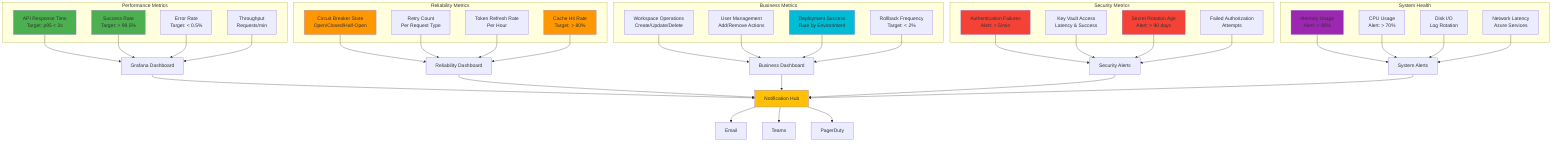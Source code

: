 graph TB
    subgraph "Performance Metrics"
        M1[API Response Time<br/>Target: p95 < 2s]
        M2[Success Rate<br/>Target: > 99.5%]
        M3[Error Rate<br/>Target: < 0.5%]
        M4[Throughput<br/>Requests/min]
    end
    
    subgraph "Reliability Metrics"
        R1[Circuit Breaker State<br/>Open/Closed/Half-Open]
        R2[Retry Count<br/>Per Request Type]
        R3[Token Refresh Rate<br/>Per Hour]
        R4[Cache Hit Rate<br/>Target: > 80%]
    end
    
    subgraph "Security Metrics"
        S1[Authentication Failures<br/>Alert: > 5/min]
        S2[Key Vault Access<br/>Latency & Success]
        S3[Secret Rotation Age<br/>Alert: > 90 days]
        S4[Failed Authorization<br/>Attempts]
    end
    
    subgraph "Business Metrics"
        B1[Workspace Operations<br/>Create/Update/Delete]
        B2[User Management<br/>Add/Remove Actions]
        B3[Deployment Success<br/>Rate by Environment]
        B4[Rollback Frequency<br/>Target: < 2%]
    end
    
    subgraph "System Health"
        H1[Memory Usage<br/>Alert: > 80%]
        H2[CPU Usage<br/>Alert: > 70%]
        H3[Disk I/O<br/>Log Rotation]
        H4[Network Latency<br/>Azure Services]
    end
    
    M1 --> D1[Grafana Dashboard]
    M2 --> D1
    M3 --> D1
    M4 --> D1
    
    R1 --> D2[Reliability Dashboard]
    R2 --> D2
    R3 --> D2
    R4 --> D2
    
    S1 --> A1[Security Alerts]
    S2 --> A1
    S3 --> A1
    S4 --> A1
    
    B1 --> D3[Business Dashboard]
    B2 --> D3
    B3 --> D3
    B4 --> D3
    
    H1 --> A2[System Alerts]
    H2 --> A2
    H3 --> A2
    H4 --> A2
    
    D1 --> N[Notification Hub]
    D2 --> N
    D3 --> N
    A1 --> N
    A2 --> N
    
    N --> O1[Email]
    N --> O2[Teams]
    N --> O3[PagerDuty]
    
    style M1 fill:#4caf50
    style M2 fill:#4caf50
    style R1 fill:#ff9800
    style R4 fill:#ff9800
    style S1 fill:#f44336
    style S3 fill:#f44336
    style B3 fill:#00bcd4
    style H1 fill:#9c27b0
    style N fill:#ffc107